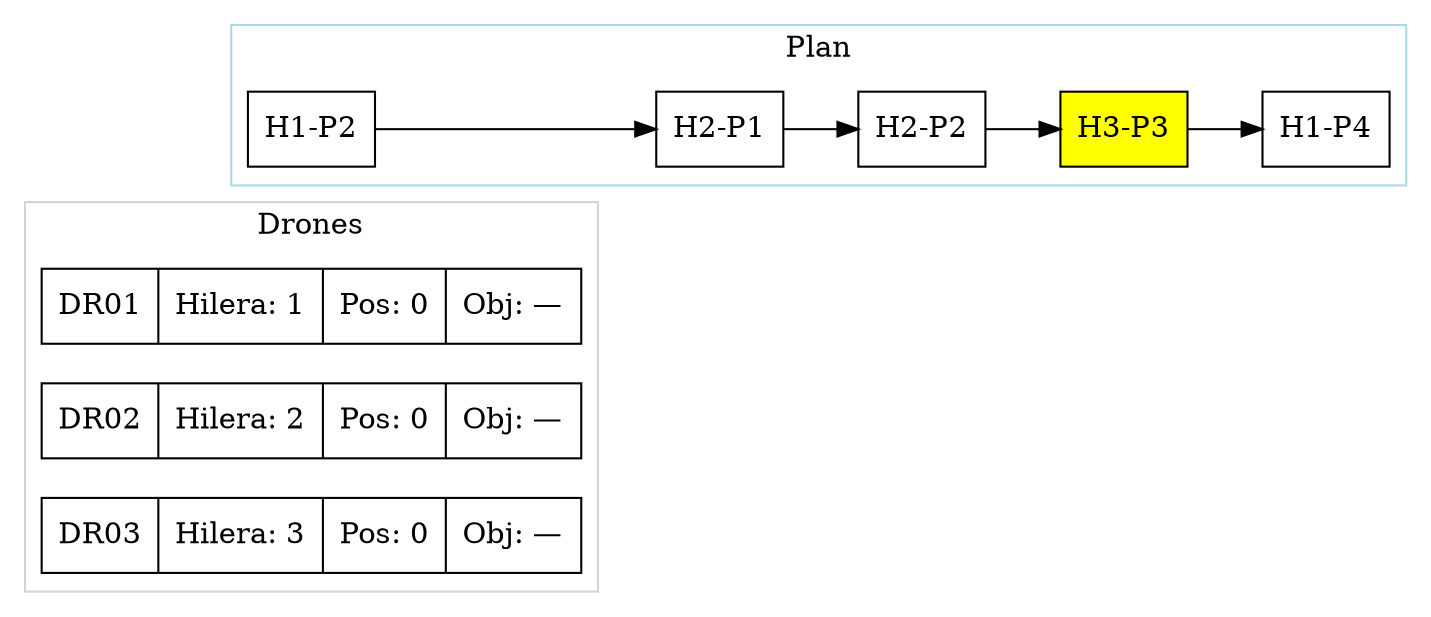 digraph G {
rankdir=LR;
node [shape=record];
subgraph cluster_drones { label="Drones"; color=lightgrey;
"DR01" [label="{DR01|Hilera: 1|Pos: 0|Obj: —}"];
"DR02" [label="{DR02|Hilera: 2|Pos: 0|Obj: —}"];
"DR03" [label="{DR03|Hilera: 3|Pos: 0|Obj: —}"];
}
subgraph cluster_plan { label="Plan"; color=lightblue;
P0 [label="H1-P2"];
P1 [label="H2-P1"];
P0 -> P1;
P2 [label="H2-P2"];
P1 -> P2;
P3 [label="H3-P3",style=filled,fillcolor=yellow];
P2 -> P3;
P4 [label="H1-P4"];
P3 -> P4;
}
}
